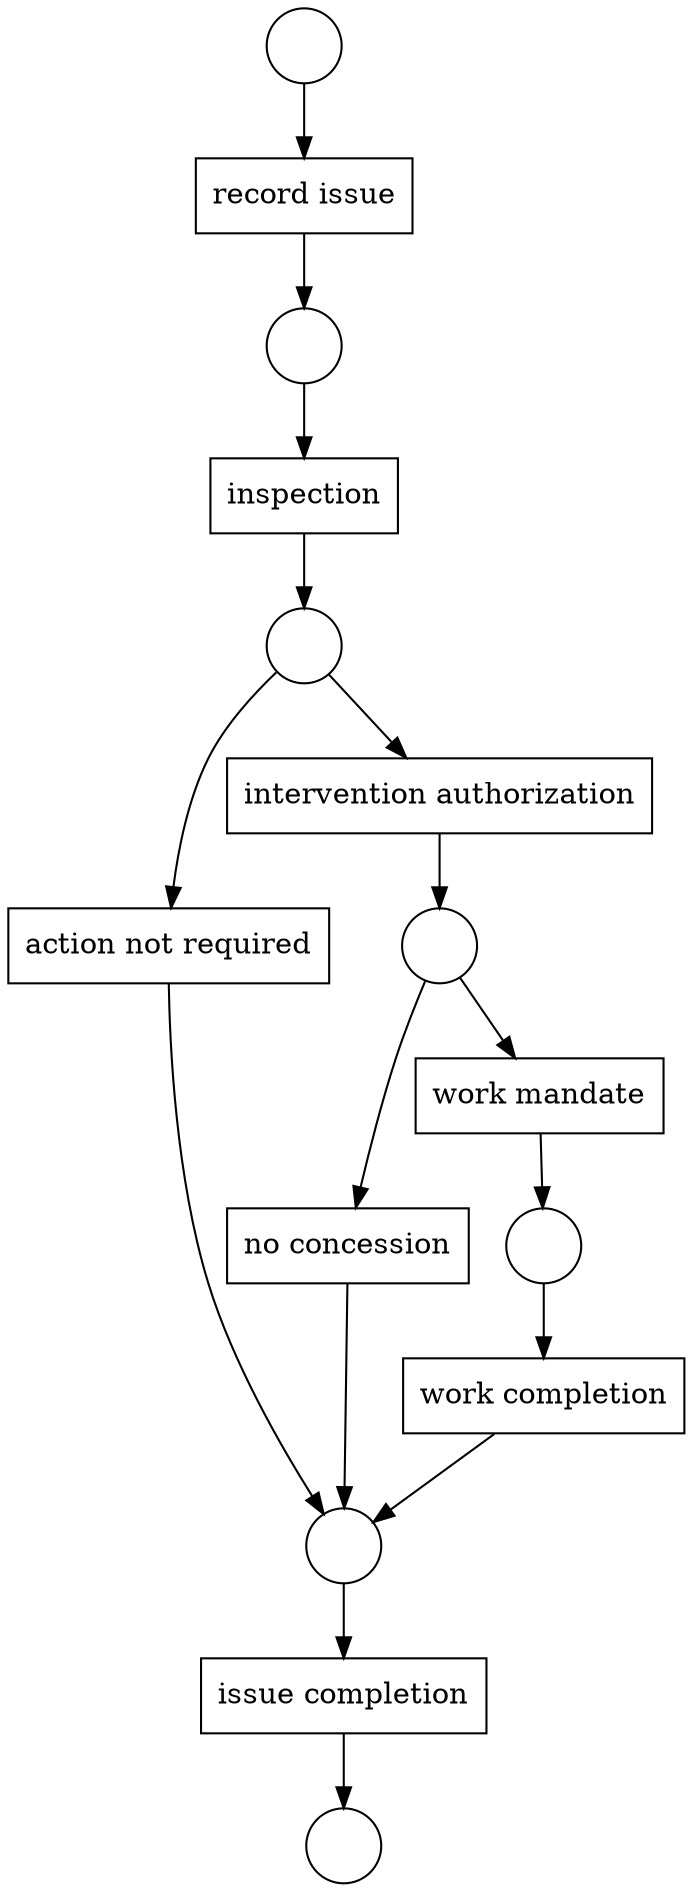 digraph SourceGra {
x1 [shape = box label="record issue"];
x2 [shape = box label="action not required"];
x3 [shape = box label="work completion"];
x4 [shape = box label="issue completion"];
x5 [shape = box label="no concession"];
x6 [shape = box label="work mandate"];
x7 [shape = box label="intervention authorization"];
x8 [shape = box label="inspection"];
x9 [shape = circle label=" "];
x10 [shape = circle label=" "];
x11 [shape = circle label=" "];
x12 [shape = circle label=" "];
x13 [shape = circle label=" "];
x14 [shape = circle label=" "];
x15 [shape = circle label=" "];
x1 -> x9;
x2 -> x13;
x3 -> x13;
x4 -> x14;
x5 -> x13;
x6 -> x10;
x7 -> x12;
x8 -> x11;
x9 -> x8;
x10 -> x3;
x11 -> x2;
x11 -> x7;
x12 -> x5;
x12 -> x6;
x13 -> x4;
x15 -> x1;
}